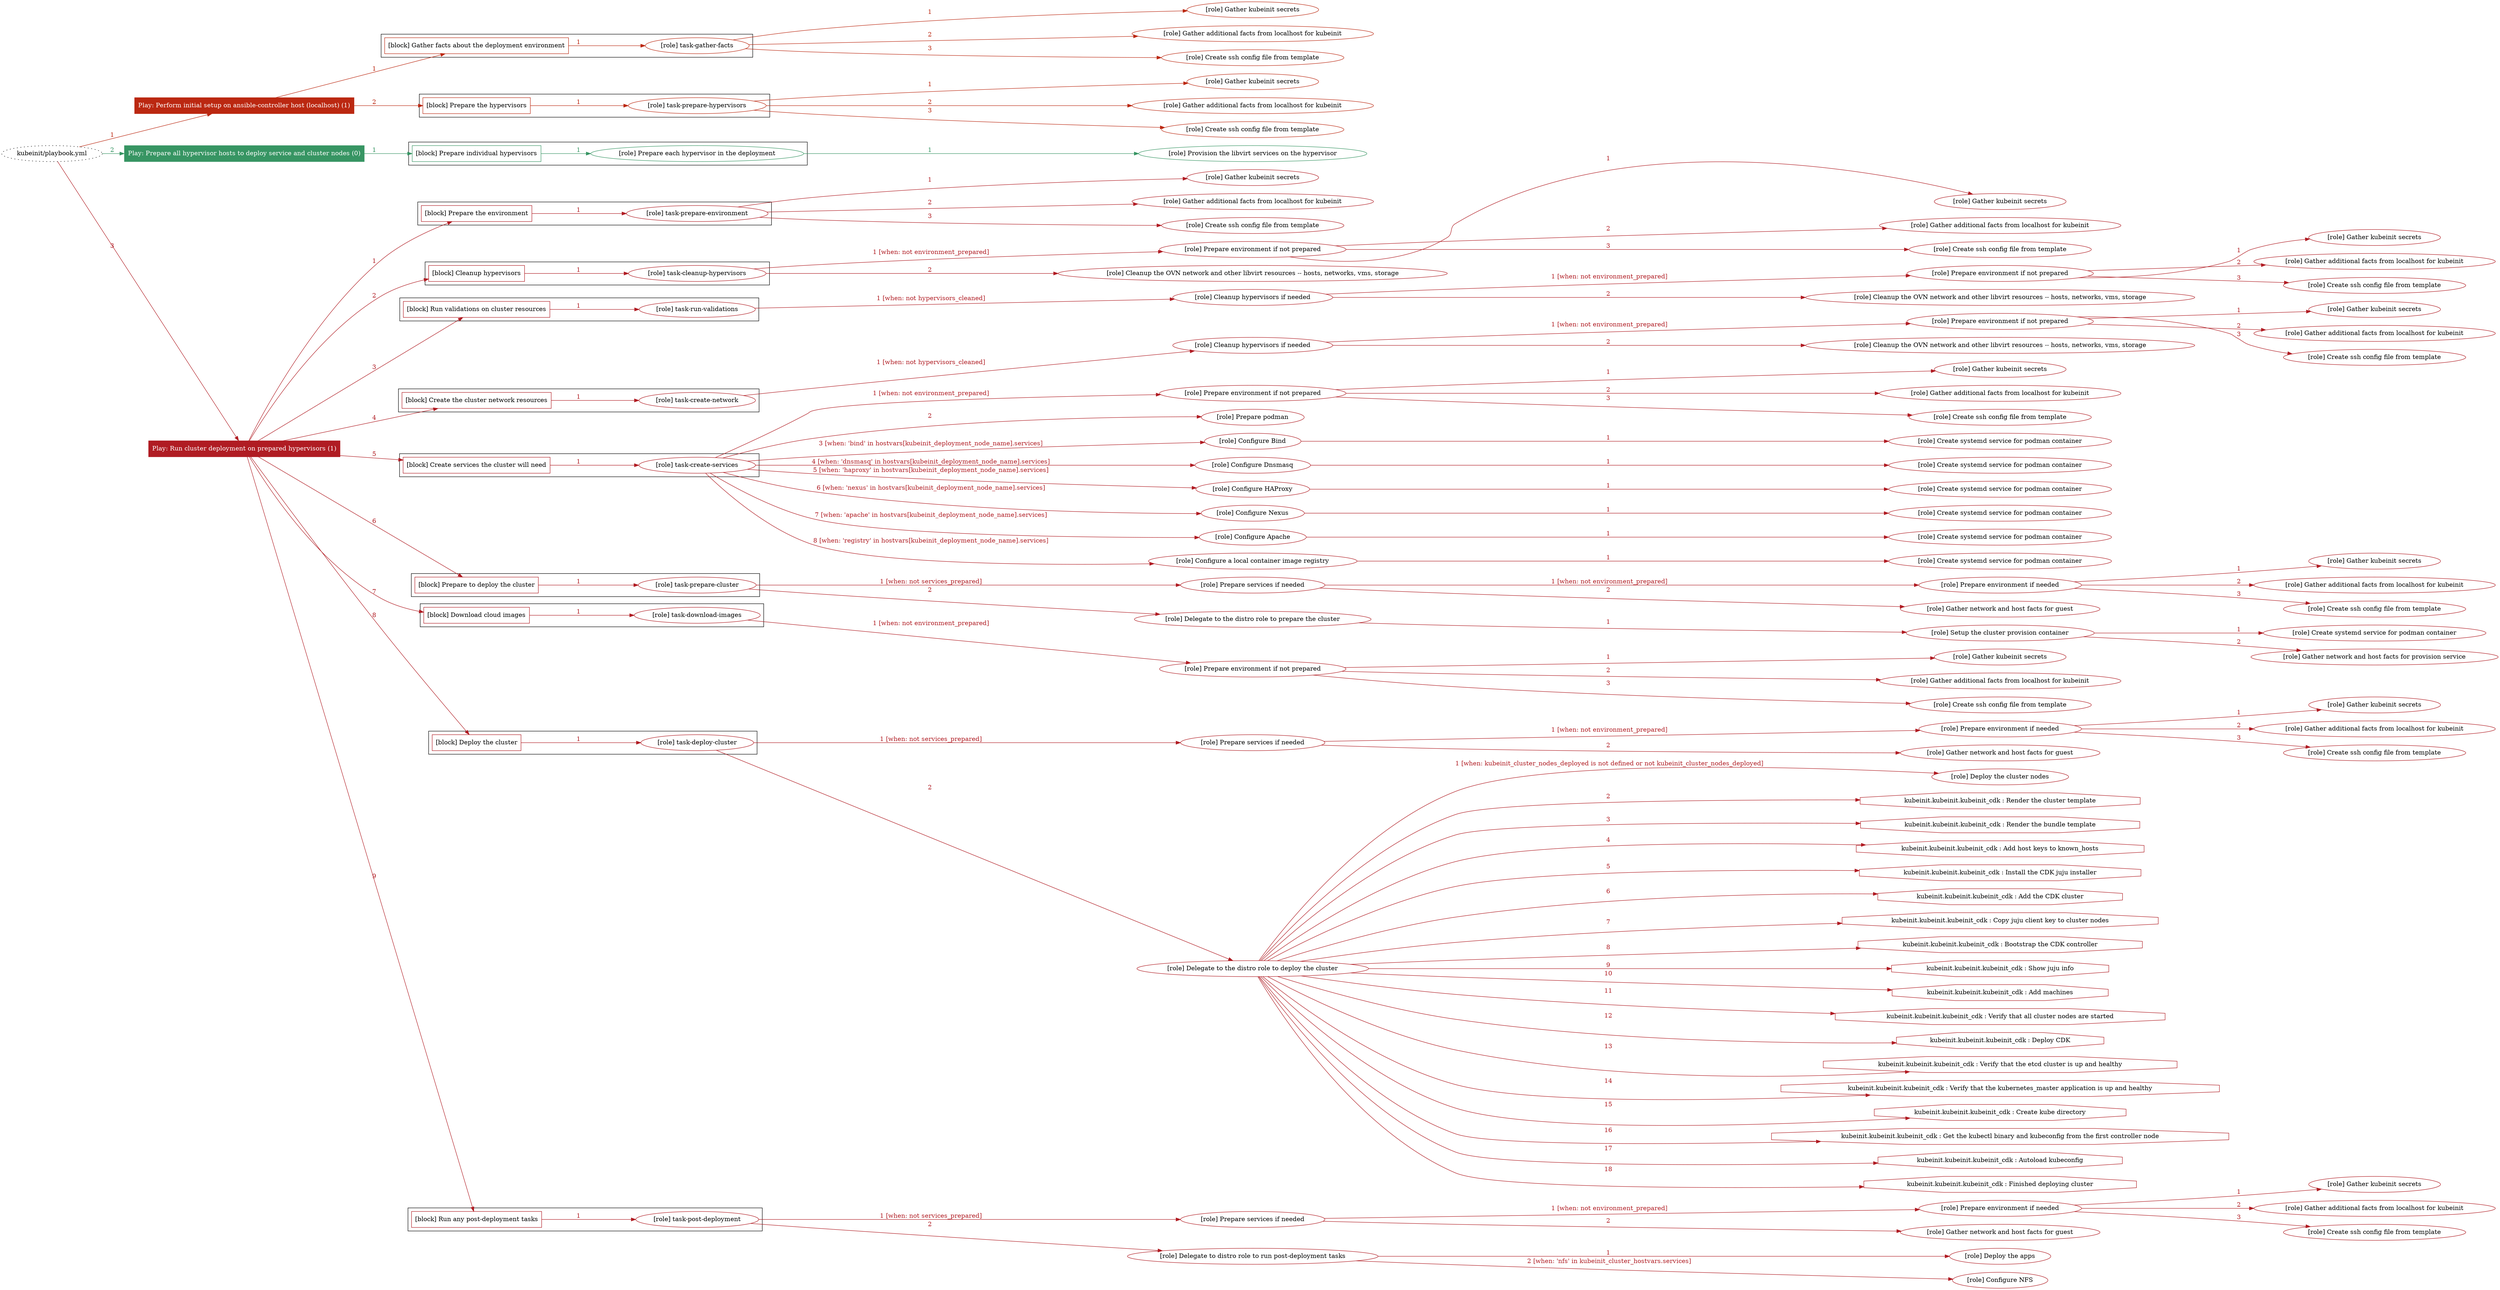 digraph {
	graph [concentrate=true ordering=in rankdir=LR ratio=fill]
	edge [esep=5 sep=10]
	"kubeinit/playbook.yml" [URL="/home/runner/work/kubeinit/kubeinit/kubeinit/playbook.yml" id=playbook_590a2fd8 style=dotted]
	play_2c413fd4 [label="Play: Perform initial setup on ansible-controller host (localhost) (1)" URL="/home/runner/work/kubeinit/kubeinit/kubeinit/playbook.yml" color="#bb2811" fontcolor="#ffffff" id=play_2c413fd4 shape=box style=filled tooltip=localhost]
	"kubeinit/playbook.yml" -> play_2c413fd4 [label="1 " color="#bb2811" fontcolor="#bb2811" id=edge_997f9e87 labeltooltip="1 " tooltip="1 "]
	subgraph "Gather kubeinit secrets" {
		role_e1f65919 [label="[role] Gather kubeinit secrets" URL="/home/runner/.ansible/collections/ansible_collections/kubeinit/kubeinit/roles/kubeinit_prepare/tasks/gather_kubeinit_facts.yml" color="#bb2811" id=role_e1f65919 tooltip="Gather kubeinit secrets"]
	}
	subgraph "Gather additional facts from localhost for kubeinit" {
		role_f5216e6f [label="[role] Gather additional facts from localhost for kubeinit" URL="/home/runner/.ansible/collections/ansible_collections/kubeinit/kubeinit/roles/kubeinit_prepare/tasks/gather_kubeinit_facts.yml" color="#bb2811" id=role_f5216e6f tooltip="Gather additional facts from localhost for kubeinit"]
	}
	subgraph "Create ssh config file from template" {
		role_152c4c03 [label="[role] Create ssh config file from template" URL="/home/runner/.ansible/collections/ansible_collections/kubeinit/kubeinit/roles/kubeinit_prepare/tasks/gather_kubeinit_facts.yml" color="#bb2811" id=role_152c4c03 tooltip="Create ssh config file from template"]
	}
	subgraph "task-gather-facts" {
		role_2d9eb546 [label="[role] task-gather-facts" URL="/home/runner/work/kubeinit/kubeinit/kubeinit/playbook.yml" color="#bb2811" id=role_2d9eb546 tooltip="task-gather-facts"]
		role_2d9eb546 -> role_e1f65919 [label="1 " color="#bb2811" fontcolor="#bb2811" id=edge_64cf334d labeltooltip="1 " tooltip="1 "]
		role_2d9eb546 -> role_f5216e6f [label="2 " color="#bb2811" fontcolor="#bb2811" id=edge_190907ea labeltooltip="2 " tooltip="2 "]
		role_2d9eb546 -> role_152c4c03 [label="3 " color="#bb2811" fontcolor="#bb2811" id=edge_a8033de4 labeltooltip="3 " tooltip="3 "]
	}
	subgraph "Gather kubeinit secrets" {
		role_614c41b5 [label="[role] Gather kubeinit secrets" URL="/home/runner/.ansible/collections/ansible_collections/kubeinit/kubeinit/roles/kubeinit_prepare/tasks/gather_kubeinit_facts.yml" color="#bb2811" id=role_614c41b5 tooltip="Gather kubeinit secrets"]
	}
	subgraph "Gather additional facts from localhost for kubeinit" {
		role_cfe41f7d [label="[role] Gather additional facts from localhost for kubeinit" URL="/home/runner/.ansible/collections/ansible_collections/kubeinit/kubeinit/roles/kubeinit_prepare/tasks/gather_kubeinit_facts.yml" color="#bb2811" id=role_cfe41f7d tooltip="Gather additional facts from localhost for kubeinit"]
	}
	subgraph "Create ssh config file from template" {
		role_71376f2a [label="[role] Create ssh config file from template" URL="/home/runner/.ansible/collections/ansible_collections/kubeinit/kubeinit/roles/kubeinit_prepare/tasks/gather_kubeinit_facts.yml" color="#bb2811" id=role_71376f2a tooltip="Create ssh config file from template"]
	}
	subgraph "task-prepare-hypervisors" {
		role_072231cd [label="[role] task-prepare-hypervisors" URL="/home/runner/work/kubeinit/kubeinit/kubeinit/playbook.yml" color="#bb2811" id=role_072231cd tooltip="task-prepare-hypervisors"]
		role_072231cd -> role_614c41b5 [label="1 " color="#bb2811" fontcolor="#bb2811" id=edge_36ae7d12 labeltooltip="1 " tooltip="1 "]
		role_072231cd -> role_cfe41f7d [label="2 " color="#bb2811" fontcolor="#bb2811" id=edge_25fbcbfa labeltooltip="2 " tooltip="2 "]
		role_072231cd -> role_71376f2a [label="3 " color="#bb2811" fontcolor="#bb2811" id=edge_a7c40417 labeltooltip="3 " tooltip="3 "]
	}
	subgraph "Play: Perform initial setup on ansible-controller host (localhost) (1)" {
		play_2c413fd4 -> block_a67229fb [label=1 color="#bb2811" fontcolor="#bb2811" id=edge_cc8825cf labeltooltip=1 tooltip=1]
		subgraph cluster_block_a67229fb {
			block_a67229fb [label="[block] Gather facts about the deployment environment" URL="/home/runner/work/kubeinit/kubeinit/kubeinit/playbook.yml" color="#bb2811" id=block_a67229fb labeltooltip="Gather facts about the deployment environment" shape=box tooltip="Gather facts about the deployment environment"]
			block_a67229fb -> role_2d9eb546 [label="1 " color="#bb2811" fontcolor="#bb2811" id=edge_3d806c0d labeltooltip="1 " tooltip="1 "]
		}
		play_2c413fd4 -> block_0f528355 [label=2 color="#bb2811" fontcolor="#bb2811" id=edge_c68b6bf1 labeltooltip=2 tooltip=2]
		subgraph cluster_block_0f528355 {
			block_0f528355 [label="[block] Prepare the hypervisors" URL="/home/runner/work/kubeinit/kubeinit/kubeinit/playbook.yml" color="#bb2811" id=block_0f528355 labeltooltip="Prepare the hypervisors" shape=box tooltip="Prepare the hypervisors"]
			block_0f528355 -> role_072231cd [label="1 " color="#bb2811" fontcolor="#bb2811" id=edge_dff1dbe8 labeltooltip="1 " tooltip="1 "]
		}
	}
	play_5af13a3c [label="Play: Prepare all hypervisor hosts to deploy service and cluster nodes (0)" URL="/home/runner/work/kubeinit/kubeinit/kubeinit/playbook.yml" color="#379563" fontcolor="#ffffff" id=play_5af13a3c shape=box style=filled tooltip="Play: Prepare all hypervisor hosts to deploy service and cluster nodes (0)"]
	"kubeinit/playbook.yml" -> play_5af13a3c [label="2 " color="#379563" fontcolor="#379563" id=edge_41097c13 labeltooltip="2 " tooltip="2 "]
	subgraph "Provision the libvirt services on the hypervisor" {
		role_f96b83a3 [label="[role] Provision the libvirt services on the hypervisor" URL="/home/runner/.ansible/collections/ansible_collections/kubeinit/kubeinit/roles/kubeinit_prepare/tasks/prepare_hypervisor.yml" color="#379563" id=role_f96b83a3 tooltip="Provision the libvirt services on the hypervisor"]
	}
	subgraph "Prepare each hypervisor in the deployment" {
		role_0f1a7049 [label="[role] Prepare each hypervisor in the deployment" URL="/home/runner/work/kubeinit/kubeinit/kubeinit/playbook.yml" color="#379563" id=role_0f1a7049 tooltip="Prepare each hypervisor in the deployment"]
		role_0f1a7049 -> role_f96b83a3 [label="1 " color="#379563" fontcolor="#379563" id=edge_96a64ac0 labeltooltip="1 " tooltip="1 "]
	}
	subgraph "Play: Prepare all hypervisor hosts to deploy service and cluster nodes (0)" {
		play_5af13a3c -> block_bd19399c [label=1 color="#379563" fontcolor="#379563" id=edge_33951f33 labeltooltip=1 tooltip=1]
		subgraph cluster_block_bd19399c {
			block_bd19399c [label="[block] Prepare individual hypervisors" URL="/home/runner/work/kubeinit/kubeinit/kubeinit/playbook.yml" color="#379563" id=block_bd19399c labeltooltip="Prepare individual hypervisors" shape=box tooltip="Prepare individual hypervisors"]
			block_bd19399c -> role_0f1a7049 [label="1 " color="#379563" fontcolor="#379563" id=edge_e35c8f5c labeltooltip="1 " tooltip="1 "]
		}
	}
	play_ae1fb2cf [label="Play: Run cluster deployment on prepared hypervisors (1)" URL="/home/runner/work/kubeinit/kubeinit/kubeinit/playbook.yml" color="#b01c23" fontcolor="#ffffff" id=play_ae1fb2cf shape=box style=filled tooltip=localhost]
	"kubeinit/playbook.yml" -> play_ae1fb2cf [label="3 " color="#b01c23" fontcolor="#b01c23" id=edge_15e2e678 labeltooltip="3 " tooltip="3 "]
	subgraph "Gather kubeinit secrets" {
		role_5cd2b8ab [label="[role] Gather kubeinit secrets" URL="/home/runner/.ansible/collections/ansible_collections/kubeinit/kubeinit/roles/kubeinit_prepare/tasks/gather_kubeinit_facts.yml" color="#b01c23" id=role_5cd2b8ab tooltip="Gather kubeinit secrets"]
	}
	subgraph "Gather additional facts from localhost for kubeinit" {
		role_e9eb3c4e [label="[role] Gather additional facts from localhost for kubeinit" URL="/home/runner/.ansible/collections/ansible_collections/kubeinit/kubeinit/roles/kubeinit_prepare/tasks/gather_kubeinit_facts.yml" color="#b01c23" id=role_e9eb3c4e tooltip="Gather additional facts from localhost for kubeinit"]
	}
	subgraph "Create ssh config file from template" {
		role_197d53bf [label="[role] Create ssh config file from template" URL="/home/runner/.ansible/collections/ansible_collections/kubeinit/kubeinit/roles/kubeinit_prepare/tasks/gather_kubeinit_facts.yml" color="#b01c23" id=role_197d53bf tooltip="Create ssh config file from template"]
	}
	subgraph "task-prepare-environment" {
		role_ae4ceaa6 [label="[role] task-prepare-environment" URL="/home/runner/work/kubeinit/kubeinit/kubeinit/playbook.yml" color="#b01c23" id=role_ae4ceaa6 tooltip="task-prepare-environment"]
		role_ae4ceaa6 -> role_5cd2b8ab [label="1 " color="#b01c23" fontcolor="#b01c23" id=edge_baf258c3 labeltooltip="1 " tooltip="1 "]
		role_ae4ceaa6 -> role_e9eb3c4e [label="2 " color="#b01c23" fontcolor="#b01c23" id=edge_e7f5b9f2 labeltooltip="2 " tooltip="2 "]
		role_ae4ceaa6 -> role_197d53bf [label="3 " color="#b01c23" fontcolor="#b01c23" id=edge_7bc30d6a labeltooltip="3 " tooltip="3 "]
	}
	subgraph "Gather kubeinit secrets" {
		role_8bfaa16e [label="[role] Gather kubeinit secrets" URL="/home/runner/.ansible/collections/ansible_collections/kubeinit/kubeinit/roles/kubeinit_prepare/tasks/gather_kubeinit_facts.yml" color="#b01c23" id=role_8bfaa16e tooltip="Gather kubeinit secrets"]
	}
	subgraph "Gather additional facts from localhost for kubeinit" {
		role_94a8effb [label="[role] Gather additional facts from localhost for kubeinit" URL="/home/runner/.ansible/collections/ansible_collections/kubeinit/kubeinit/roles/kubeinit_prepare/tasks/gather_kubeinit_facts.yml" color="#b01c23" id=role_94a8effb tooltip="Gather additional facts from localhost for kubeinit"]
	}
	subgraph "Create ssh config file from template" {
		role_c62d00c8 [label="[role] Create ssh config file from template" URL="/home/runner/.ansible/collections/ansible_collections/kubeinit/kubeinit/roles/kubeinit_prepare/tasks/gather_kubeinit_facts.yml" color="#b01c23" id=role_c62d00c8 tooltip="Create ssh config file from template"]
	}
	subgraph "Prepare environment if not prepared" {
		role_d4b1f013 [label="[role] Prepare environment if not prepared" URL="/home/runner/.ansible/collections/ansible_collections/kubeinit/kubeinit/roles/kubeinit_prepare/tasks/cleanup_hypervisors.yml" color="#b01c23" id=role_d4b1f013 tooltip="Prepare environment if not prepared"]
		role_d4b1f013 -> role_8bfaa16e [label="1 " color="#b01c23" fontcolor="#b01c23" id=edge_b72b58f4 labeltooltip="1 " tooltip="1 "]
		role_d4b1f013 -> role_94a8effb [label="2 " color="#b01c23" fontcolor="#b01c23" id=edge_389fc54b labeltooltip="2 " tooltip="2 "]
		role_d4b1f013 -> role_c62d00c8 [label="3 " color="#b01c23" fontcolor="#b01c23" id=edge_ac094c3e labeltooltip="3 " tooltip="3 "]
	}
	subgraph "Cleanup the OVN network and other libvirt resources -- hosts, networks, vms, storage" {
		role_af3d7e8b [label="[role] Cleanup the OVN network and other libvirt resources -- hosts, networks, vms, storage" URL="/home/runner/.ansible/collections/ansible_collections/kubeinit/kubeinit/roles/kubeinit_prepare/tasks/cleanup_hypervisors.yml" color="#b01c23" id=role_af3d7e8b tooltip="Cleanup the OVN network and other libvirt resources -- hosts, networks, vms, storage"]
	}
	subgraph "task-cleanup-hypervisors" {
		role_441e1abc [label="[role] task-cleanup-hypervisors" URL="/home/runner/work/kubeinit/kubeinit/kubeinit/playbook.yml" color="#b01c23" id=role_441e1abc tooltip="task-cleanup-hypervisors"]
		role_441e1abc -> role_d4b1f013 [label="1 [when: not environment_prepared]" color="#b01c23" fontcolor="#b01c23" id=edge_2b5b02e5 labeltooltip="1 [when: not environment_prepared]" tooltip="1 [when: not environment_prepared]"]
		role_441e1abc -> role_af3d7e8b [label="2 " color="#b01c23" fontcolor="#b01c23" id=edge_916d465f labeltooltip="2 " tooltip="2 "]
	}
	subgraph "Gather kubeinit secrets" {
		role_2d06721d [label="[role] Gather kubeinit secrets" URL="/home/runner/.ansible/collections/ansible_collections/kubeinit/kubeinit/roles/kubeinit_prepare/tasks/gather_kubeinit_facts.yml" color="#b01c23" id=role_2d06721d tooltip="Gather kubeinit secrets"]
	}
	subgraph "Gather additional facts from localhost for kubeinit" {
		role_3ec65fb8 [label="[role] Gather additional facts from localhost for kubeinit" URL="/home/runner/.ansible/collections/ansible_collections/kubeinit/kubeinit/roles/kubeinit_prepare/tasks/gather_kubeinit_facts.yml" color="#b01c23" id=role_3ec65fb8 tooltip="Gather additional facts from localhost for kubeinit"]
	}
	subgraph "Create ssh config file from template" {
		role_f992ca20 [label="[role] Create ssh config file from template" URL="/home/runner/.ansible/collections/ansible_collections/kubeinit/kubeinit/roles/kubeinit_prepare/tasks/gather_kubeinit_facts.yml" color="#b01c23" id=role_f992ca20 tooltip="Create ssh config file from template"]
	}
	subgraph "Prepare environment if not prepared" {
		role_10100bd8 [label="[role] Prepare environment if not prepared" URL="/home/runner/.ansible/collections/ansible_collections/kubeinit/kubeinit/roles/kubeinit_prepare/tasks/cleanup_hypervisors.yml" color="#b01c23" id=role_10100bd8 tooltip="Prepare environment if not prepared"]
		role_10100bd8 -> role_2d06721d [label="1 " color="#b01c23" fontcolor="#b01c23" id=edge_5e73e60a labeltooltip="1 " tooltip="1 "]
		role_10100bd8 -> role_3ec65fb8 [label="2 " color="#b01c23" fontcolor="#b01c23" id=edge_80ba0e68 labeltooltip="2 " tooltip="2 "]
		role_10100bd8 -> role_f992ca20 [label="3 " color="#b01c23" fontcolor="#b01c23" id=edge_b08bb270 labeltooltip="3 " tooltip="3 "]
	}
	subgraph "Cleanup the OVN network and other libvirt resources -- hosts, networks, vms, storage" {
		role_f4ac9251 [label="[role] Cleanup the OVN network and other libvirt resources -- hosts, networks, vms, storage" URL="/home/runner/.ansible/collections/ansible_collections/kubeinit/kubeinit/roles/kubeinit_prepare/tasks/cleanup_hypervisors.yml" color="#b01c23" id=role_f4ac9251 tooltip="Cleanup the OVN network and other libvirt resources -- hosts, networks, vms, storage"]
	}
	subgraph "Cleanup hypervisors if needed" {
		role_4d56392b [label="[role] Cleanup hypervisors if needed" URL="/home/runner/.ansible/collections/ansible_collections/kubeinit/kubeinit/roles/kubeinit_validations/tasks/main.yml" color="#b01c23" id=role_4d56392b tooltip="Cleanup hypervisors if needed"]
		role_4d56392b -> role_10100bd8 [label="1 [when: not environment_prepared]" color="#b01c23" fontcolor="#b01c23" id=edge_393e6cd5 labeltooltip="1 [when: not environment_prepared]" tooltip="1 [when: not environment_prepared]"]
		role_4d56392b -> role_f4ac9251 [label="2 " color="#b01c23" fontcolor="#b01c23" id=edge_8c142263 labeltooltip="2 " tooltip="2 "]
	}
	subgraph "task-run-validations" {
		role_5b43019b [label="[role] task-run-validations" URL="/home/runner/work/kubeinit/kubeinit/kubeinit/playbook.yml" color="#b01c23" id=role_5b43019b tooltip="task-run-validations"]
		role_5b43019b -> role_4d56392b [label="1 [when: not hypervisors_cleaned]" color="#b01c23" fontcolor="#b01c23" id=edge_3e02e446 labeltooltip="1 [when: not hypervisors_cleaned]" tooltip="1 [when: not hypervisors_cleaned]"]
	}
	subgraph "Gather kubeinit secrets" {
		role_2d6272df [label="[role] Gather kubeinit secrets" URL="/home/runner/.ansible/collections/ansible_collections/kubeinit/kubeinit/roles/kubeinit_prepare/tasks/gather_kubeinit_facts.yml" color="#b01c23" id=role_2d6272df tooltip="Gather kubeinit secrets"]
	}
	subgraph "Gather additional facts from localhost for kubeinit" {
		role_c43549ac [label="[role] Gather additional facts from localhost for kubeinit" URL="/home/runner/.ansible/collections/ansible_collections/kubeinit/kubeinit/roles/kubeinit_prepare/tasks/gather_kubeinit_facts.yml" color="#b01c23" id=role_c43549ac tooltip="Gather additional facts from localhost for kubeinit"]
	}
	subgraph "Create ssh config file from template" {
		role_52a1f21b [label="[role] Create ssh config file from template" URL="/home/runner/.ansible/collections/ansible_collections/kubeinit/kubeinit/roles/kubeinit_prepare/tasks/gather_kubeinit_facts.yml" color="#b01c23" id=role_52a1f21b tooltip="Create ssh config file from template"]
	}
	subgraph "Prepare environment if not prepared" {
		role_45a246f1 [label="[role] Prepare environment if not prepared" URL="/home/runner/.ansible/collections/ansible_collections/kubeinit/kubeinit/roles/kubeinit_prepare/tasks/cleanup_hypervisors.yml" color="#b01c23" id=role_45a246f1 tooltip="Prepare environment if not prepared"]
		role_45a246f1 -> role_2d6272df [label="1 " color="#b01c23" fontcolor="#b01c23" id=edge_5b648b9d labeltooltip="1 " tooltip="1 "]
		role_45a246f1 -> role_c43549ac [label="2 " color="#b01c23" fontcolor="#b01c23" id=edge_76606824 labeltooltip="2 " tooltip="2 "]
		role_45a246f1 -> role_52a1f21b [label="3 " color="#b01c23" fontcolor="#b01c23" id=edge_f0fe567d labeltooltip="3 " tooltip="3 "]
	}
	subgraph "Cleanup the OVN network and other libvirt resources -- hosts, networks, vms, storage" {
		role_ea4f737b [label="[role] Cleanup the OVN network and other libvirt resources -- hosts, networks, vms, storage" URL="/home/runner/.ansible/collections/ansible_collections/kubeinit/kubeinit/roles/kubeinit_prepare/tasks/cleanup_hypervisors.yml" color="#b01c23" id=role_ea4f737b tooltip="Cleanup the OVN network and other libvirt resources -- hosts, networks, vms, storage"]
	}
	subgraph "Cleanup hypervisors if needed" {
		role_1f5bf8b2 [label="[role] Cleanup hypervisors if needed" URL="/home/runner/.ansible/collections/ansible_collections/kubeinit/kubeinit/roles/kubeinit_libvirt/tasks/create_network.yml" color="#b01c23" id=role_1f5bf8b2 tooltip="Cleanup hypervisors if needed"]
		role_1f5bf8b2 -> role_45a246f1 [label="1 [when: not environment_prepared]" color="#b01c23" fontcolor="#b01c23" id=edge_f90d42dc labeltooltip="1 [when: not environment_prepared]" tooltip="1 [when: not environment_prepared]"]
		role_1f5bf8b2 -> role_ea4f737b [label="2 " color="#b01c23" fontcolor="#b01c23" id=edge_44b1cb36 labeltooltip="2 " tooltip="2 "]
	}
	subgraph "task-create-network" {
		role_6dab95fd [label="[role] task-create-network" URL="/home/runner/work/kubeinit/kubeinit/kubeinit/playbook.yml" color="#b01c23" id=role_6dab95fd tooltip="task-create-network"]
		role_6dab95fd -> role_1f5bf8b2 [label="1 [when: not hypervisors_cleaned]" color="#b01c23" fontcolor="#b01c23" id=edge_a4cfa5fd labeltooltip="1 [when: not hypervisors_cleaned]" tooltip="1 [when: not hypervisors_cleaned]"]
	}
	subgraph "Gather kubeinit secrets" {
		role_224ddeec [label="[role] Gather kubeinit secrets" URL="/home/runner/.ansible/collections/ansible_collections/kubeinit/kubeinit/roles/kubeinit_prepare/tasks/gather_kubeinit_facts.yml" color="#b01c23" id=role_224ddeec tooltip="Gather kubeinit secrets"]
	}
	subgraph "Gather additional facts from localhost for kubeinit" {
		role_33cdb6ce [label="[role] Gather additional facts from localhost for kubeinit" URL="/home/runner/.ansible/collections/ansible_collections/kubeinit/kubeinit/roles/kubeinit_prepare/tasks/gather_kubeinit_facts.yml" color="#b01c23" id=role_33cdb6ce tooltip="Gather additional facts from localhost for kubeinit"]
	}
	subgraph "Create ssh config file from template" {
		role_3a51c9ac [label="[role] Create ssh config file from template" URL="/home/runner/.ansible/collections/ansible_collections/kubeinit/kubeinit/roles/kubeinit_prepare/tasks/gather_kubeinit_facts.yml" color="#b01c23" id=role_3a51c9ac tooltip="Create ssh config file from template"]
	}
	subgraph "Prepare environment if not prepared" {
		role_ed7e7de4 [label="[role] Prepare environment if not prepared" URL="/home/runner/.ansible/collections/ansible_collections/kubeinit/kubeinit/roles/kubeinit_services/tasks/main.yml" color="#b01c23" id=role_ed7e7de4 tooltip="Prepare environment if not prepared"]
		role_ed7e7de4 -> role_224ddeec [label="1 " color="#b01c23" fontcolor="#b01c23" id=edge_fad59c64 labeltooltip="1 " tooltip="1 "]
		role_ed7e7de4 -> role_33cdb6ce [label="2 " color="#b01c23" fontcolor="#b01c23" id=edge_82a7797d labeltooltip="2 " tooltip="2 "]
		role_ed7e7de4 -> role_3a51c9ac [label="3 " color="#b01c23" fontcolor="#b01c23" id=edge_2d0cb12e labeltooltip="3 " tooltip="3 "]
	}
	subgraph "Prepare podman" {
		role_4b5ff208 [label="[role] Prepare podman" URL="/home/runner/.ansible/collections/ansible_collections/kubeinit/kubeinit/roles/kubeinit_services/tasks/00_create_service_pod.yml" color="#b01c23" id=role_4b5ff208 tooltip="Prepare podman"]
	}
	subgraph "Create systemd service for podman container" {
		role_5abbd512 [label="[role] Create systemd service for podman container" URL="/home/runner/.ansible/collections/ansible_collections/kubeinit/kubeinit/roles/kubeinit_bind/tasks/main.yml" color="#b01c23" id=role_5abbd512 tooltip="Create systemd service for podman container"]
	}
	subgraph "Configure Bind" {
		role_c6e188ad [label="[role] Configure Bind" URL="/home/runner/.ansible/collections/ansible_collections/kubeinit/kubeinit/roles/kubeinit_services/tasks/start_services_containers.yml" color="#b01c23" id=role_c6e188ad tooltip="Configure Bind"]
		role_c6e188ad -> role_5abbd512 [label="1 " color="#b01c23" fontcolor="#b01c23" id=edge_38abfb7e labeltooltip="1 " tooltip="1 "]
	}
	subgraph "Create systemd service for podman container" {
		role_1c5aa407 [label="[role] Create systemd service for podman container" URL="/home/runner/.ansible/collections/ansible_collections/kubeinit/kubeinit/roles/kubeinit_dnsmasq/tasks/main.yml" color="#b01c23" id=role_1c5aa407 tooltip="Create systemd service for podman container"]
	}
	subgraph "Configure Dnsmasq" {
		role_2488eda6 [label="[role] Configure Dnsmasq" URL="/home/runner/.ansible/collections/ansible_collections/kubeinit/kubeinit/roles/kubeinit_services/tasks/start_services_containers.yml" color="#b01c23" id=role_2488eda6 tooltip="Configure Dnsmasq"]
		role_2488eda6 -> role_1c5aa407 [label="1 " color="#b01c23" fontcolor="#b01c23" id=edge_c9c08b9b labeltooltip="1 " tooltip="1 "]
	}
	subgraph "Create systemd service for podman container" {
		role_1d655008 [label="[role] Create systemd service for podman container" URL="/home/runner/.ansible/collections/ansible_collections/kubeinit/kubeinit/roles/kubeinit_haproxy/tasks/main.yml" color="#b01c23" id=role_1d655008 tooltip="Create systemd service for podman container"]
	}
	subgraph "Configure HAProxy" {
		role_8eed203d [label="[role] Configure HAProxy" URL="/home/runner/.ansible/collections/ansible_collections/kubeinit/kubeinit/roles/kubeinit_services/tasks/start_services_containers.yml" color="#b01c23" id=role_8eed203d tooltip="Configure HAProxy"]
		role_8eed203d -> role_1d655008 [label="1 " color="#b01c23" fontcolor="#b01c23" id=edge_9380fe46 labeltooltip="1 " tooltip="1 "]
	}
	subgraph "Create systemd service for podman container" {
		role_cf373e73 [label="[role] Create systemd service for podman container" URL="/home/runner/.ansible/collections/ansible_collections/kubeinit/kubeinit/roles/kubeinit_nexus/tasks/main.yml" color="#b01c23" id=role_cf373e73 tooltip="Create systemd service for podman container"]
	}
	subgraph "Configure Nexus" {
		role_110d51cc [label="[role] Configure Nexus" URL="/home/runner/.ansible/collections/ansible_collections/kubeinit/kubeinit/roles/kubeinit_services/tasks/start_services_containers.yml" color="#b01c23" id=role_110d51cc tooltip="Configure Nexus"]
		role_110d51cc -> role_cf373e73 [label="1 " color="#b01c23" fontcolor="#b01c23" id=edge_033d7d73 labeltooltip="1 " tooltip="1 "]
	}
	subgraph "Create systemd service for podman container" {
		role_31fb9fc6 [label="[role] Create systemd service for podman container" URL="/home/runner/.ansible/collections/ansible_collections/kubeinit/kubeinit/roles/kubeinit_apache/tasks/main.yml" color="#b01c23" id=role_31fb9fc6 tooltip="Create systemd service for podman container"]
	}
	subgraph "Configure Apache" {
		role_6cc89489 [label="[role] Configure Apache" URL="/home/runner/.ansible/collections/ansible_collections/kubeinit/kubeinit/roles/kubeinit_services/tasks/start_services_containers.yml" color="#b01c23" id=role_6cc89489 tooltip="Configure Apache"]
		role_6cc89489 -> role_31fb9fc6 [label="1 " color="#b01c23" fontcolor="#b01c23" id=edge_3098d05b labeltooltip="1 " tooltip="1 "]
	}
	subgraph "Create systemd service for podman container" {
		role_03307f98 [label="[role] Create systemd service for podman container" URL="/home/runner/.ansible/collections/ansible_collections/kubeinit/kubeinit/roles/kubeinit_registry/tasks/main.yml" color="#b01c23" id=role_03307f98 tooltip="Create systemd service for podman container"]
	}
	subgraph "Configure a local container image registry" {
		role_af70523e [label="[role] Configure a local container image registry" URL="/home/runner/.ansible/collections/ansible_collections/kubeinit/kubeinit/roles/kubeinit_services/tasks/start_services_containers.yml" color="#b01c23" id=role_af70523e tooltip="Configure a local container image registry"]
		role_af70523e -> role_03307f98 [label="1 " color="#b01c23" fontcolor="#b01c23" id=edge_b94a5d04 labeltooltip="1 " tooltip="1 "]
	}
	subgraph "task-create-services" {
		role_7ed2cd8e [label="[role] task-create-services" URL="/home/runner/work/kubeinit/kubeinit/kubeinit/playbook.yml" color="#b01c23" id=role_7ed2cd8e tooltip="task-create-services"]
		role_7ed2cd8e -> role_ed7e7de4 [label="1 [when: not environment_prepared]" color="#b01c23" fontcolor="#b01c23" id=edge_dd32df3d labeltooltip="1 [when: not environment_prepared]" tooltip="1 [when: not environment_prepared]"]
		role_7ed2cd8e -> role_4b5ff208 [label="2 " color="#b01c23" fontcolor="#b01c23" id=edge_8dd819fc labeltooltip="2 " tooltip="2 "]
		role_7ed2cd8e -> role_c6e188ad [label="3 [when: 'bind' in hostvars[kubeinit_deployment_node_name].services]" color="#b01c23" fontcolor="#b01c23" id=edge_1025779f labeltooltip="3 [when: 'bind' in hostvars[kubeinit_deployment_node_name].services]" tooltip="3 [when: 'bind' in hostvars[kubeinit_deployment_node_name].services]"]
		role_7ed2cd8e -> role_2488eda6 [label="4 [when: 'dnsmasq' in hostvars[kubeinit_deployment_node_name].services]" color="#b01c23" fontcolor="#b01c23" id=edge_bdea136b labeltooltip="4 [when: 'dnsmasq' in hostvars[kubeinit_deployment_node_name].services]" tooltip="4 [when: 'dnsmasq' in hostvars[kubeinit_deployment_node_name].services]"]
		role_7ed2cd8e -> role_8eed203d [label="5 [when: 'haproxy' in hostvars[kubeinit_deployment_node_name].services]" color="#b01c23" fontcolor="#b01c23" id=edge_5f776e0a labeltooltip="5 [when: 'haproxy' in hostvars[kubeinit_deployment_node_name].services]" tooltip="5 [when: 'haproxy' in hostvars[kubeinit_deployment_node_name].services]"]
		role_7ed2cd8e -> role_110d51cc [label="6 [when: 'nexus' in hostvars[kubeinit_deployment_node_name].services]" color="#b01c23" fontcolor="#b01c23" id=edge_38cc44bf labeltooltip="6 [when: 'nexus' in hostvars[kubeinit_deployment_node_name].services]" tooltip="6 [when: 'nexus' in hostvars[kubeinit_deployment_node_name].services]"]
		role_7ed2cd8e -> role_6cc89489 [label="7 [when: 'apache' in hostvars[kubeinit_deployment_node_name].services]" color="#b01c23" fontcolor="#b01c23" id=edge_8f592d48 labeltooltip="7 [when: 'apache' in hostvars[kubeinit_deployment_node_name].services]" tooltip="7 [when: 'apache' in hostvars[kubeinit_deployment_node_name].services]"]
		role_7ed2cd8e -> role_af70523e [label="8 [when: 'registry' in hostvars[kubeinit_deployment_node_name].services]" color="#b01c23" fontcolor="#b01c23" id=edge_26b86361 labeltooltip="8 [when: 'registry' in hostvars[kubeinit_deployment_node_name].services]" tooltip="8 [when: 'registry' in hostvars[kubeinit_deployment_node_name].services]"]
	}
	subgraph "Gather kubeinit secrets" {
		role_a2a07566 [label="[role] Gather kubeinit secrets" URL="/home/runner/.ansible/collections/ansible_collections/kubeinit/kubeinit/roles/kubeinit_prepare/tasks/gather_kubeinit_facts.yml" color="#b01c23" id=role_a2a07566 tooltip="Gather kubeinit secrets"]
	}
	subgraph "Gather additional facts from localhost for kubeinit" {
		role_50dfbcb5 [label="[role] Gather additional facts from localhost for kubeinit" URL="/home/runner/.ansible/collections/ansible_collections/kubeinit/kubeinit/roles/kubeinit_prepare/tasks/gather_kubeinit_facts.yml" color="#b01c23" id=role_50dfbcb5 tooltip="Gather additional facts from localhost for kubeinit"]
	}
	subgraph "Create ssh config file from template" {
		role_f89f2af8 [label="[role] Create ssh config file from template" URL="/home/runner/.ansible/collections/ansible_collections/kubeinit/kubeinit/roles/kubeinit_prepare/tasks/gather_kubeinit_facts.yml" color="#b01c23" id=role_f89f2af8 tooltip="Create ssh config file from template"]
	}
	subgraph "Prepare environment if needed" {
		role_bc398c22 [label="[role] Prepare environment if needed" URL="/home/runner/.ansible/collections/ansible_collections/kubeinit/kubeinit/roles/kubeinit_services/tasks/prepare_services.yml" color="#b01c23" id=role_bc398c22 tooltip="Prepare environment if needed"]
		role_bc398c22 -> role_a2a07566 [label="1 " color="#b01c23" fontcolor="#b01c23" id=edge_18210085 labeltooltip="1 " tooltip="1 "]
		role_bc398c22 -> role_50dfbcb5 [label="2 " color="#b01c23" fontcolor="#b01c23" id=edge_3b3aeb2e labeltooltip="2 " tooltip="2 "]
		role_bc398c22 -> role_f89f2af8 [label="3 " color="#b01c23" fontcolor="#b01c23" id=edge_d0e0da0e labeltooltip="3 " tooltip="3 "]
	}
	subgraph "Gather network and host facts for guest" {
		role_b178af66 [label="[role] Gather network and host facts for guest" URL="/home/runner/.ansible/collections/ansible_collections/kubeinit/kubeinit/roles/kubeinit_services/tasks/prepare_services.yml" color="#b01c23" id=role_b178af66 tooltip="Gather network and host facts for guest"]
	}
	subgraph "Prepare services if needed" {
		role_ab1cc309 [label="[role] Prepare services if needed" URL="/home/runner/.ansible/collections/ansible_collections/kubeinit/kubeinit/roles/kubeinit_prepare/tasks/prepare_cluster.yml" color="#b01c23" id=role_ab1cc309 tooltip="Prepare services if needed"]
		role_ab1cc309 -> role_bc398c22 [label="1 [when: not environment_prepared]" color="#b01c23" fontcolor="#b01c23" id=edge_15bd7c1f labeltooltip="1 [when: not environment_prepared]" tooltip="1 [when: not environment_prepared]"]
		role_ab1cc309 -> role_b178af66 [label="2 " color="#b01c23" fontcolor="#b01c23" id=edge_a7093064 labeltooltip="2 " tooltip="2 "]
	}
	subgraph "Create systemd service for podman container" {
		role_301f248b [label="[role] Create systemd service for podman container" URL="/home/runner/.ansible/collections/ansible_collections/kubeinit/kubeinit/roles/kubeinit_services/tasks/create_provision_container.yml" color="#b01c23" id=role_301f248b tooltip="Create systemd service for podman container"]
	}
	subgraph "Gather network and host facts for provision service" {
		role_a4f8477b [label="[role] Gather network and host facts for provision service" URL="/home/runner/.ansible/collections/ansible_collections/kubeinit/kubeinit/roles/kubeinit_services/tasks/create_provision_container.yml" color="#b01c23" id=role_a4f8477b tooltip="Gather network and host facts for provision service"]
	}
	subgraph "Setup the cluster provision container" {
		role_74749754 [label="[role] Setup the cluster provision container" URL="/home/runner/.ansible/collections/ansible_collections/kubeinit/kubeinit/roles/kubeinit_cdk/tasks/prepare_cluster.yml" color="#b01c23" id=role_74749754 tooltip="Setup the cluster provision container"]
		role_74749754 -> role_301f248b [label="1 " color="#b01c23" fontcolor="#b01c23" id=edge_2f6664de labeltooltip="1 " tooltip="1 "]
		role_74749754 -> role_a4f8477b [label="2 " color="#b01c23" fontcolor="#b01c23" id=edge_e52f4439 labeltooltip="2 " tooltip="2 "]
	}
	subgraph "Delegate to the distro role to prepare the cluster" {
		role_9a97c465 [label="[role] Delegate to the distro role to prepare the cluster" URL="/home/runner/.ansible/collections/ansible_collections/kubeinit/kubeinit/roles/kubeinit_prepare/tasks/prepare_cluster.yml" color="#b01c23" id=role_9a97c465 tooltip="Delegate to the distro role to prepare the cluster"]
		role_9a97c465 -> role_74749754 [label="1 " color="#b01c23" fontcolor="#b01c23" id=edge_566012fd labeltooltip="1 " tooltip="1 "]
	}
	subgraph "task-prepare-cluster" {
		role_c4157149 [label="[role] task-prepare-cluster" URL="/home/runner/work/kubeinit/kubeinit/kubeinit/playbook.yml" color="#b01c23" id=role_c4157149 tooltip="task-prepare-cluster"]
		role_c4157149 -> role_ab1cc309 [label="1 [when: not services_prepared]" color="#b01c23" fontcolor="#b01c23" id=edge_cc966576 labeltooltip="1 [when: not services_prepared]" tooltip="1 [when: not services_prepared]"]
		role_c4157149 -> role_9a97c465 [label="2 " color="#b01c23" fontcolor="#b01c23" id=edge_c09c74ce labeltooltip="2 " tooltip="2 "]
	}
	subgraph "Gather kubeinit secrets" {
		role_413b9250 [label="[role] Gather kubeinit secrets" URL="/home/runner/.ansible/collections/ansible_collections/kubeinit/kubeinit/roles/kubeinit_prepare/tasks/gather_kubeinit_facts.yml" color="#b01c23" id=role_413b9250 tooltip="Gather kubeinit secrets"]
	}
	subgraph "Gather additional facts from localhost for kubeinit" {
		role_dca80813 [label="[role] Gather additional facts from localhost for kubeinit" URL="/home/runner/.ansible/collections/ansible_collections/kubeinit/kubeinit/roles/kubeinit_prepare/tasks/gather_kubeinit_facts.yml" color="#b01c23" id=role_dca80813 tooltip="Gather additional facts from localhost for kubeinit"]
	}
	subgraph "Create ssh config file from template" {
		role_aa099e7d [label="[role] Create ssh config file from template" URL="/home/runner/.ansible/collections/ansible_collections/kubeinit/kubeinit/roles/kubeinit_prepare/tasks/gather_kubeinit_facts.yml" color="#b01c23" id=role_aa099e7d tooltip="Create ssh config file from template"]
	}
	subgraph "Prepare environment if not prepared" {
		role_75304191 [label="[role] Prepare environment if not prepared" URL="/home/runner/.ansible/collections/ansible_collections/kubeinit/kubeinit/roles/kubeinit_libvirt/tasks/download_cloud_images.yml" color="#b01c23" id=role_75304191 tooltip="Prepare environment if not prepared"]
		role_75304191 -> role_413b9250 [label="1 " color="#b01c23" fontcolor="#b01c23" id=edge_c4aadc04 labeltooltip="1 " tooltip="1 "]
		role_75304191 -> role_dca80813 [label="2 " color="#b01c23" fontcolor="#b01c23" id=edge_ffd0f04b labeltooltip="2 " tooltip="2 "]
		role_75304191 -> role_aa099e7d [label="3 " color="#b01c23" fontcolor="#b01c23" id=edge_10e7ae7f labeltooltip="3 " tooltip="3 "]
	}
	subgraph "task-download-images" {
		role_5e19620c [label="[role] task-download-images" URL="/home/runner/work/kubeinit/kubeinit/kubeinit/playbook.yml" color="#b01c23" id=role_5e19620c tooltip="task-download-images"]
		role_5e19620c -> role_75304191 [label="1 [when: not environment_prepared]" color="#b01c23" fontcolor="#b01c23" id=edge_e85f51ce labeltooltip="1 [when: not environment_prepared]" tooltip="1 [when: not environment_prepared]"]
	}
	subgraph "Gather kubeinit secrets" {
		role_6422c144 [label="[role] Gather kubeinit secrets" URL="/home/runner/.ansible/collections/ansible_collections/kubeinit/kubeinit/roles/kubeinit_prepare/tasks/gather_kubeinit_facts.yml" color="#b01c23" id=role_6422c144 tooltip="Gather kubeinit secrets"]
	}
	subgraph "Gather additional facts from localhost for kubeinit" {
		role_53ab0fe7 [label="[role] Gather additional facts from localhost for kubeinit" URL="/home/runner/.ansible/collections/ansible_collections/kubeinit/kubeinit/roles/kubeinit_prepare/tasks/gather_kubeinit_facts.yml" color="#b01c23" id=role_53ab0fe7 tooltip="Gather additional facts from localhost for kubeinit"]
	}
	subgraph "Create ssh config file from template" {
		role_b66bb4a3 [label="[role] Create ssh config file from template" URL="/home/runner/.ansible/collections/ansible_collections/kubeinit/kubeinit/roles/kubeinit_prepare/tasks/gather_kubeinit_facts.yml" color="#b01c23" id=role_b66bb4a3 tooltip="Create ssh config file from template"]
	}
	subgraph "Prepare environment if needed" {
		role_23d403ff [label="[role] Prepare environment if needed" URL="/home/runner/.ansible/collections/ansible_collections/kubeinit/kubeinit/roles/kubeinit_services/tasks/prepare_services.yml" color="#b01c23" id=role_23d403ff tooltip="Prepare environment if needed"]
		role_23d403ff -> role_6422c144 [label="1 " color="#b01c23" fontcolor="#b01c23" id=edge_c02c5b01 labeltooltip="1 " tooltip="1 "]
		role_23d403ff -> role_53ab0fe7 [label="2 " color="#b01c23" fontcolor="#b01c23" id=edge_27a5deff labeltooltip="2 " tooltip="2 "]
		role_23d403ff -> role_b66bb4a3 [label="3 " color="#b01c23" fontcolor="#b01c23" id=edge_29d1db83 labeltooltip="3 " tooltip="3 "]
	}
	subgraph "Gather network and host facts for guest" {
		role_32fb4b34 [label="[role] Gather network and host facts for guest" URL="/home/runner/.ansible/collections/ansible_collections/kubeinit/kubeinit/roles/kubeinit_services/tasks/prepare_services.yml" color="#b01c23" id=role_32fb4b34 tooltip="Gather network and host facts for guest"]
	}
	subgraph "Prepare services if needed" {
		role_3e2edff5 [label="[role] Prepare services if needed" URL="/home/runner/.ansible/collections/ansible_collections/kubeinit/kubeinit/roles/kubeinit_prepare/tasks/deploy_cluster.yml" color="#b01c23" id=role_3e2edff5 tooltip="Prepare services if needed"]
		role_3e2edff5 -> role_23d403ff [label="1 [when: not environment_prepared]" color="#b01c23" fontcolor="#b01c23" id=edge_80b0fd3d labeltooltip="1 [when: not environment_prepared]" tooltip="1 [when: not environment_prepared]"]
		role_3e2edff5 -> role_32fb4b34 [label="2 " color="#b01c23" fontcolor="#b01c23" id=edge_f55774f8 labeltooltip="2 " tooltip="2 "]
	}
	subgraph "Deploy the cluster nodes" {
		role_5d7c6880 [label="[role] Deploy the cluster nodes" URL="/home/runner/.ansible/collections/ansible_collections/kubeinit/kubeinit/roles/kubeinit_cdk/tasks/main.yml" color="#b01c23" id=role_5d7c6880 tooltip="Deploy the cluster nodes"]
	}
	subgraph "Delegate to the distro role to deploy the cluster" {
		role_96e86d68 [label="[role] Delegate to the distro role to deploy the cluster" URL="/home/runner/.ansible/collections/ansible_collections/kubeinit/kubeinit/roles/kubeinit_prepare/tasks/deploy_cluster.yml" color="#b01c23" id=role_96e86d68 tooltip="Delegate to the distro role to deploy the cluster"]
		role_96e86d68 -> role_5d7c6880 [label="1 [when: kubeinit_cluster_nodes_deployed is not defined or not kubeinit_cluster_nodes_deployed]" color="#b01c23" fontcolor="#b01c23" id=edge_796ebc7b labeltooltip="1 [when: kubeinit_cluster_nodes_deployed is not defined or not kubeinit_cluster_nodes_deployed]" tooltip="1 [when: kubeinit_cluster_nodes_deployed is not defined or not kubeinit_cluster_nodes_deployed]"]
		task_65119c0f [label="kubeinit.kubeinit.kubeinit_cdk : Render the cluster template" URL="/home/runner/.ansible/collections/ansible_collections/kubeinit/kubeinit/roles/kubeinit_cdk/tasks/main.yml" color="#b01c23" id=task_65119c0f shape=octagon tooltip="kubeinit.kubeinit.kubeinit_cdk : Render the cluster template"]
		role_96e86d68 -> task_65119c0f [label="2 " color="#b01c23" fontcolor="#b01c23" id=edge_38eacd2c labeltooltip="2 " tooltip="2 "]
		task_00d5cbf0 [label="kubeinit.kubeinit.kubeinit_cdk : Render the bundle template" URL="/home/runner/.ansible/collections/ansible_collections/kubeinit/kubeinit/roles/kubeinit_cdk/tasks/main.yml" color="#b01c23" id=task_00d5cbf0 shape=octagon tooltip="kubeinit.kubeinit.kubeinit_cdk : Render the bundle template"]
		role_96e86d68 -> task_00d5cbf0 [label="3 " color="#b01c23" fontcolor="#b01c23" id=edge_afccd52c labeltooltip="3 " tooltip="3 "]
		task_38a2fe0d [label="kubeinit.kubeinit.kubeinit_cdk : Add host keys to known_hosts" URL="/home/runner/.ansible/collections/ansible_collections/kubeinit/kubeinit/roles/kubeinit_cdk/tasks/main.yml" color="#b01c23" id=task_38a2fe0d shape=octagon tooltip="kubeinit.kubeinit.kubeinit_cdk : Add host keys to known_hosts"]
		role_96e86d68 -> task_38a2fe0d [label="4 " color="#b01c23" fontcolor="#b01c23" id=edge_f24c74fa labeltooltip="4 " tooltip="4 "]
		task_01b06f2b [label="kubeinit.kubeinit.kubeinit_cdk : Install the CDK juju installer" URL="/home/runner/.ansible/collections/ansible_collections/kubeinit/kubeinit/roles/kubeinit_cdk/tasks/main.yml" color="#b01c23" id=task_01b06f2b shape=octagon tooltip="kubeinit.kubeinit.kubeinit_cdk : Install the CDK juju installer"]
		role_96e86d68 -> task_01b06f2b [label="5 " color="#b01c23" fontcolor="#b01c23" id=edge_e238562c labeltooltip="5 " tooltip="5 "]
		task_f6086454 [label="kubeinit.kubeinit.kubeinit_cdk : Add the CDK cluster" URL="/home/runner/.ansible/collections/ansible_collections/kubeinit/kubeinit/roles/kubeinit_cdk/tasks/main.yml" color="#b01c23" id=task_f6086454 shape=octagon tooltip="kubeinit.kubeinit.kubeinit_cdk : Add the CDK cluster"]
		role_96e86d68 -> task_f6086454 [label="6 " color="#b01c23" fontcolor="#b01c23" id=edge_b5ddacfd labeltooltip="6 " tooltip="6 "]
		task_00666c40 [label="kubeinit.kubeinit.kubeinit_cdk : Copy juju client key to cluster nodes" URL="/home/runner/.ansible/collections/ansible_collections/kubeinit/kubeinit/roles/kubeinit_cdk/tasks/main.yml" color="#b01c23" id=task_00666c40 shape=octagon tooltip="kubeinit.kubeinit.kubeinit_cdk : Copy juju client key to cluster nodes"]
		role_96e86d68 -> task_00666c40 [label="7 " color="#b01c23" fontcolor="#b01c23" id=edge_f2cceffa labeltooltip="7 " tooltip="7 "]
		task_f81d9301 [label="kubeinit.kubeinit.kubeinit_cdk : Bootstrap the CDK controller" URL="/home/runner/.ansible/collections/ansible_collections/kubeinit/kubeinit/roles/kubeinit_cdk/tasks/main.yml" color="#b01c23" id=task_f81d9301 shape=octagon tooltip="kubeinit.kubeinit.kubeinit_cdk : Bootstrap the CDK controller"]
		role_96e86d68 -> task_f81d9301 [label="8 " color="#b01c23" fontcolor="#b01c23" id=edge_e6275906 labeltooltip="8 " tooltip="8 "]
		task_478eced8 [label="kubeinit.kubeinit.kubeinit_cdk : Show juju info" URL="/home/runner/.ansible/collections/ansible_collections/kubeinit/kubeinit/roles/kubeinit_cdk/tasks/main.yml" color="#b01c23" id=task_478eced8 shape=octagon tooltip="kubeinit.kubeinit.kubeinit_cdk : Show juju info"]
		role_96e86d68 -> task_478eced8 [label="9 " color="#b01c23" fontcolor="#b01c23" id=edge_bdec8ceb labeltooltip="9 " tooltip="9 "]
		task_39b11607 [label="kubeinit.kubeinit.kubeinit_cdk : Add machines" URL="/home/runner/.ansible/collections/ansible_collections/kubeinit/kubeinit/roles/kubeinit_cdk/tasks/main.yml" color="#b01c23" id=task_39b11607 shape=octagon tooltip="kubeinit.kubeinit.kubeinit_cdk : Add machines"]
		role_96e86d68 -> task_39b11607 [label="10 " color="#b01c23" fontcolor="#b01c23" id=edge_d1483ea7 labeltooltip="10 " tooltip="10 "]
		task_e2dfd8ba [label="kubeinit.kubeinit.kubeinit_cdk : Verify that all cluster nodes are started" URL="/home/runner/.ansible/collections/ansible_collections/kubeinit/kubeinit/roles/kubeinit_cdk/tasks/main.yml" color="#b01c23" id=task_e2dfd8ba shape=octagon tooltip="kubeinit.kubeinit.kubeinit_cdk : Verify that all cluster nodes are started"]
		role_96e86d68 -> task_e2dfd8ba [label="11 " color="#b01c23" fontcolor="#b01c23" id=edge_8c275807 labeltooltip="11 " tooltip="11 "]
		task_4ad894cb [label="kubeinit.kubeinit.kubeinit_cdk : Deploy CDK" URL="/home/runner/.ansible/collections/ansible_collections/kubeinit/kubeinit/roles/kubeinit_cdk/tasks/main.yml" color="#b01c23" id=task_4ad894cb shape=octagon tooltip="kubeinit.kubeinit.kubeinit_cdk : Deploy CDK"]
		role_96e86d68 -> task_4ad894cb [label="12 " color="#b01c23" fontcolor="#b01c23" id=edge_297fab2a labeltooltip="12 " tooltip="12 "]
		task_13cb6b1f [label="kubeinit.kubeinit.kubeinit_cdk : Verify that the etcd cluster is up and healthy" URL="/home/runner/.ansible/collections/ansible_collections/kubeinit/kubeinit/roles/kubeinit_cdk/tasks/main.yml" color="#b01c23" id=task_13cb6b1f shape=octagon tooltip="kubeinit.kubeinit.kubeinit_cdk : Verify that the etcd cluster is up and healthy"]
		role_96e86d68 -> task_13cb6b1f [label="13 " color="#b01c23" fontcolor="#b01c23" id=edge_43129e45 labeltooltip="13 " tooltip="13 "]
		task_7822965d [label="kubeinit.kubeinit.kubeinit_cdk : Verify that the kubernetes_master application is up and healthy" URL="/home/runner/.ansible/collections/ansible_collections/kubeinit/kubeinit/roles/kubeinit_cdk/tasks/main.yml" color="#b01c23" id=task_7822965d shape=octagon tooltip="kubeinit.kubeinit.kubeinit_cdk : Verify that the kubernetes_master application is up and healthy"]
		role_96e86d68 -> task_7822965d [label="14 " color="#b01c23" fontcolor="#b01c23" id=edge_91282efa labeltooltip="14 " tooltip="14 "]
		task_4b1ada83 [label="kubeinit.kubeinit.kubeinit_cdk : Create kube directory" URL="/home/runner/.ansible/collections/ansible_collections/kubeinit/kubeinit/roles/kubeinit_cdk/tasks/main.yml" color="#b01c23" id=task_4b1ada83 shape=octagon tooltip="kubeinit.kubeinit.kubeinit_cdk : Create kube directory"]
		role_96e86d68 -> task_4b1ada83 [label="15 " color="#b01c23" fontcolor="#b01c23" id=edge_77ff8231 labeltooltip="15 " tooltip="15 "]
		task_8acdb11f [label="kubeinit.kubeinit.kubeinit_cdk : Get the kubectl binary and kubeconfig from the first controller node" URL="/home/runner/.ansible/collections/ansible_collections/kubeinit/kubeinit/roles/kubeinit_cdk/tasks/main.yml" color="#b01c23" id=task_8acdb11f shape=octagon tooltip="kubeinit.kubeinit.kubeinit_cdk : Get the kubectl binary and kubeconfig from the first controller node"]
		role_96e86d68 -> task_8acdb11f [label="16 " color="#b01c23" fontcolor="#b01c23" id=edge_6527a99f labeltooltip="16 " tooltip="16 "]
		task_a15fe33e [label="kubeinit.kubeinit.kubeinit_cdk : Autoload kubeconfig" URL="/home/runner/.ansible/collections/ansible_collections/kubeinit/kubeinit/roles/kubeinit_cdk/tasks/main.yml" color="#b01c23" id=task_a15fe33e shape=octagon tooltip="kubeinit.kubeinit.kubeinit_cdk : Autoload kubeconfig"]
		role_96e86d68 -> task_a15fe33e [label="17 " color="#b01c23" fontcolor="#b01c23" id=edge_cb70ed8b labeltooltip="17 " tooltip="17 "]
		task_30025d4f [label="kubeinit.kubeinit.kubeinit_cdk : Finished deploying cluster" URL="/home/runner/.ansible/collections/ansible_collections/kubeinit/kubeinit/roles/kubeinit_cdk/tasks/main.yml" color="#b01c23" id=task_30025d4f shape=octagon tooltip="kubeinit.kubeinit.kubeinit_cdk : Finished deploying cluster"]
		role_96e86d68 -> task_30025d4f [label="18 " color="#b01c23" fontcolor="#b01c23" id=edge_c2421ac3 labeltooltip="18 " tooltip="18 "]
	}
	subgraph "task-deploy-cluster" {
		role_7be32d33 [label="[role] task-deploy-cluster" URL="/home/runner/work/kubeinit/kubeinit/kubeinit/playbook.yml" color="#b01c23" id=role_7be32d33 tooltip="task-deploy-cluster"]
		role_7be32d33 -> role_3e2edff5 [label="1 [when: not services_prepared]" color="#b01c23" fontcolor="#b01c23" id=edge_ce24a976 labeltooltip="1 [when: not services_prepared]" tooltip="1 [when: not services_prepared]"]
		role_7be32d33 -> role_96e86d68 [label="2 " color="#b01c23" fontcolor="#b01c23" id=edge_ab05f903 labeltooltip="2 " tooltip="2 "]
	}
	subgraph "Gather kubeinit secrets" {
		role_b91b471b [label="[role] Gather kubeinit secrets" URL="/home/runner/.ansible/collections/ansible_collections/kubeinit/kubeinit/roles/kubeinit_prepare/tasks/gather_kubeinit_facts.yml" color="#b01c23" id=role_b91b471b tooltip="Gather kubeinit secrets"]
	}
	subgraph "Gather additional facts from localhost for kubeinit" {
		role_ef2f7231 [label="[role] Gather additional facts from localhost for kubeinit" URL="/home/runner/.ansible/collections/ansible_collections/kubeinit/kubeinit/roles/kubeinit_prepare/tasks/gather_kubeinit_facts.yml" color="#b01c23" id=role_ef2f7231 tooltip="Gather additional facts from localhost for kubeinit"]
	}
	subgraph "Create ssh config file from template" {
		role_905526a7 [label="[role] Create ssh config file from template" URL="/home/runner/.ansible/collections/ansible_collections/kubeinit/kubeinit/roles/kubeinit_prepare/tasks/gather_kubeinit_facts.yml" color="#b01c23" id=role_905526a7 tooltip="Create ssh config file from template"]
	}
	subgraph "Prepare environment if needed" {
		role_c66fa22d [label="[role] Prepare environment if needed" URL="/home/runner/.ansible/collections/ansible_collections/kubeinit/kubeinit/roles/kubeinit_services/tasks/prepare_services.yml" color="#b01c23" id=role_c66fa22d tooltip="Prepare environment if needed"]
		role_c66fa22d -> role_b91b471b [label="1 " color="#b01c23" fontcolor="#b01c23" id=edge_2a6901ae labeltooltip="1 " tooltip="1 "]
		role_c66fa22d -> role_ef2f7231 [label="2 " color="#b01c23" fontcolor="#b01c23" id=edge_f5823554 labeltooltip="2 " tooltip="2 "]
		role_c66fa22d -> role_905526a7 [label="3 " color="#b01c23" fontcolor="#b01c23" id=edge_4dfa1f13 labeltooltip="3 " tooltip="3 "]
	}
	subgraph "Gather network and host facts for guest" {
		role_f3d38bb9 [label="[role] Gather network and host facts for guest" URL="/home/runner/.ansible/collections/ansible_collections/kubeinit/kubeinit/roles/kubeinit_services/tasks/prepare_services.yml" color="#b01c23" id=role_f3d38bb9 tooltip="Gather network and host facts for guest"]
	}
	subgraph "Prepare services if needed" {
		role_10e3389c [label="[role] Prepare services if needed" URL="/home/runner/.ansible/collections/ansible_collections/kubeinit/kubeinit/roles/kubeinit_prepare/tasks/post_deployment.yml" color="#b01c23" id=role_10e3389c tooltip="Prepare services if needed"]
		role_10e3389c -> role_c66fa22d [label="1 [when: not environment_prepared]" color="#b01c23" fontcolor="#b01c23" id=edge_a44f9369 labeltooltip="1 [when: not environment_prepared]" tooltip="1 [when: not environment_prepared]"]
		role_10e3389c -> role_f3d38bb9 [label="2 " color="#b01c23" fontcolor="#b01c23" id=edge_b3753e52 labeltooltip="2 " tooltip="2 "]
	}
	subgraph "Deploy the apps" {
		role_190a9b20 [label="[role] Deploy the apps" URL="/home/runner/.ansible/collections/ansible_collections/kubeinit/kubeinit/roles/kubeinit_cdk/tasks/post_deployment_tasks.yml" color="#b01c23" id=role_190a9b20 tooltip="Deploy the apps"]
	}
	subgraph "Configure NFS" {
		role_403d1864 [label="[role] Configure NFS" URL="/home/runner/.ansible/collections/ansible_collections/kubeinit/kubeinit/roles/kubeinit_cdk/tasks/post_deployment_tasks.yml" color="#b01c23" id=role_403d1864 tooltip="Configure NFS"]
	}
	subgraph "Delegate to distro role to run post-deployment tasks" {
		role_40599624 [label="[role] Delegate to distro role to run post-deployment tasks" URL="/home/runner/.ansible/collections/ansible_collections/kubeinit/kubeinit/roles/kubeinit_prepare/tasks/post_deployment.yml" color="#b01c23" id=role_40599624 tooltip="Delegate to distro role to run post-deployment tasks"]
		role_40599624 -> role_190a9b20 [label="1 " color="#b01c23" fontcolor="#b01c23" id=edge_3e11b016 labeltooltip="1 " tooltip="1 "]
		role_40599624 -> role_403d1864 [label="2 [when: 'nfs' in kubeinit_cluster_hostvars.services]" color="#b01c23" fontcolor="#b01c23" id=edge_9aec16e0 labeltooltip="2 [when: 'nfs' in kubeinit_cluster_hostvars.services]" tooltip="2 [when: 'nfs' in kubeinit_cluster_hostvars.services]"]
	}
	subgraph "task-post-deployment" {
		role_f0427971 [label="[role] task-post-deployment" URL="/home/runner/work/kubeinit/kubeinit/kubeinit/playbook.yml" color="#b01c23" id=role_f0427971 tooltip="task-post-deployment"]
		role_f0427971 -> role_10e3389c [label="1 [when: not services_prepared]" color="#b01c23" fontcolor="#b01c23" id=edge_81530279 labeltooltip="1 [when: not services_prepared]" tooltip="1 [when: not services_prepared]"]
		role_f0427971 -> role_40599624 [label="2 " color="#b01c23" fontcolor="#b01c23" id=edge_4edae64d labeltooltip="2 " tooltip="2 "]
	}
	subgraph "Play: Run cluster deployment on prepared hypervisors (1)" {
		play_ae1fb2cf -> block_65c46d43 [label=1 color="#b01c23" fontcolor="#b01c23" id=edge_6e1defde labeltooltip=1 tooltip=1]
		subgraph cluster_block_65c46d43 {
			block_65c46d43 [label="[block] Prepare the environment" URL="/home/runner/work/kubeinit/kubeinit/kubeinit/playbook.yml" color="#b01c23" id=block_65c46d43 labeltooltip="Prepare the environment" shape=box tooltip="Prepare the environment"]
			block_65c46d43 -> role_ae4ceaa6 [label="1 " color="#b01c23" fontcolor="#b01c23" id=edge_6aa13406 labeltooltip="1 " tooltip="1 "]
		}
		play_ae1fb2cf -> block_83a0076b [label=2 color="#b01c23" fontcolor="#b01c23" id=edge_58664deb labeltooltip=2 tooltip=2]
		subgraph cluster_block_83a0076b {
			block_83a0076b [label="[block] Cleanup hypervisors" URL="/home/runner/work/kubeinit/kubeinit/kubeinit/playbook.yml" color="#b01c23" id=block_83a0076b labeltooltip="Cleanup hypervisors" shape=box tooltip="Cleanup hypervisors"]
			block_83a0076b -> role_441e1abc [label="1 " color="#b01c23" fontcolor="#b01c23" id=edge_49f1cd70 labeltooltip="1 " tooltip="1 "]
		}
		play_ae1fb2cf -> block_62fa2ef9 [label=3 color="#b01c23" fontcolor="#b01c23" id=edge_56ef85cb labeltooltip=3 tooltip=3]
		subgraph cluster_block_62fa2ef9 {
			block_62fa2ef9 [label="[block] Run validations on cluster resources" URL="/home/runner/work/kubeinit/kubeinit/kubeinit/playbook.yml" color="#b01c23" id=block_62fa2ef9 labeltooltip="Run validations on cluster resources" shape=box tooltip="Run validations on cluster resources"]
			block_62fa2ef9 -> role_5b43019b [label="1 " color="#b01c23" fontcolor="#b01c23" id=edge_45696b51 labeltooltip="1 " tooltip="1 "]
		}
		play_ae1fb2cf -> block_9b7ef980 [label=4 color="#b01c23" fontcolor="#b01c23" id=edge_48fde909 labeltooltip=4 tooltip=4]
		subgraph cluster_block_9b7ef980 {
			block_9b7ef980 [label="[block] Create the cluster network resources" URL="/home/runner/work/kubeinit/kubeinit/kubeinit/playbook.yml" color="#b01c23" id=block_9b7ef980 labeltooltip="Create the cluster network resources" shape=box tooltip="Create the cluster network resources"]
			block_9b7ef980 -> role_6dab95fd [label="1 " color="#b01c23" fontcolor="#b01c23" id=edge_648aaa78 labeltooltip="1 " tooltip="1 "]
		}
		play_ae1fb2cf -> block_b4c3ff00 [label=5 color="#b01c23" fontcolor="#b01c23" id=edge_3ac53c01 labeltooltip=5 tooltip=5]
		subgraph cluster_block_b4c3ff00 {
			block_b4c3ff00 [label="[block] Create services the cluster will need" URL="/home/runner/work/kubeinit/kubeinit/kubeinit/playbook.yml" color="#b01c23" id=block_b4c3ff00 labeltooltip="Create services the cluster will need" shape=box tooltip="Create services the cluster will need"]
			block_b4c3ff00 -> role_7ed2cd8e [label="1 " color="#b01c23" fontcolor="#b01c23" id=edge_b39f41e9 labeltooltip="1 " tooltip="1 "]
		}
		play_ae1fb2cf -> block_f1c1fc16 [label=6 color="#b01c23" fontcolor="#b01c23" id=edge_f2cbe469 labeltooltip=6 tooltip=6]
		subgraph cluster_block_f1c1fc16 {
			block_f1c1fc16 [label="[block] Prepare to deploy the cluster" URL="/home/runner/work/kubeinit/kubeinit/kubeinit/playbook.yml" color="#b01c23" id=block_f1c1fc16 labeltooltip="Prepare to deploy the cluster" shape=box tooltip="Prepare to deploy the cluster"]
			block_f1c1fc16 -> role_c4157149 [label="1 " color="#b01c23" fontcolor="#b01c23" id=edge_c5af2f5f labeltooltip="1 " tooltip="1 "]
		}
		play_ae1fb2cf -> block_b1a99d73 [label=7 color="#b01c23" fontcolor="#b01c23" id=edge_db8197a2 labeltooltip=7 tooltip=7]
		subgraph cluster_block_b1a99d73 {
			block_b1a99d73 [label="[block] Download cloud images" URL="/home/runner/work/kubeinit/kubeinit/kubeinit/playbook.yml" color="#b01c23" id=block_b1a99d73 labeltooltip="Download cloud images" shape=box tooltip="Download cloud images"]
			block_b1a99d73 -> role_5e19620c [label="1 " color="#b01c23" fontcolor="#b01c23" id=edge_6d5aeed2 labeltooltip="1 " tooltip="1 "]
		}
		play_ae1fb2cf -> block_66ce645a [label=8 color="#b01c23" fontcolor="#b01c23" id=edge_4b8e6564 labeltooltip=8 tooltip=8]
		subgraph cluster_block_66ce645a {
			block_66ce645a [label="[block] Deploy the cluster" URL="/home/runner/work/kubeinit/kubeinit/kubeinit/playbook.yml" color="#b01c23" id=block_66ce645a labeltooltip="Deploy the cluster" shape=box tooltip="Deploy the cluster"]
			block_66ce645a -> role_7be32d33 [label="1 " color="#b01c23" fontcolor="#b01c23" id=edge_928e7515 labeltooltip="1 " tooltip="1 "]
		}
		play_ae1fb2cf -> block_02e75c4a [label=9 color="#b01c23" fontcolor="#b01c23" id=edge_a840a918 labeltooltip=9 tooltip=9]
		subgraph cluster_block_02e75c4a {
			block_02e75c4a [label="[block] Run any post-deployment tasks" URL="/home/runner/work/kubeinit/kubeinit/kubeinit/playbook.yml" color="#b01c23" id=block_02e75c4a labeltooltip="Run any post-deployment tasks" shape=box tooltip="Run any post-deployment tasks"]
			block_02e75c4a -> role_f0427971 [label="1 " color="#b01c23" fontcolor="#b01c23" id=edge_59622ef5 labeltooltip="1 " tooltip="1 "]
		}
	}
}
